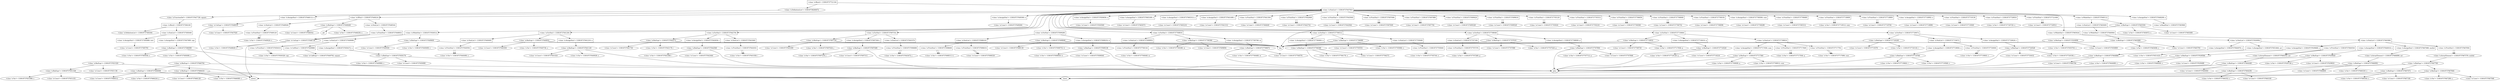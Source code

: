 digraph G {
133818737585504 [label="<class 'ir.DefinitionList'> 133818737585504" ];
133818737585792 [label="<class 'ir.Const'> 133818737585792" ];
133818737585888 [shape=box,label="<class 'ir.AssignStat'> 133818737585888: test" ];
133818737585888 -> 133818737585792;
133818737585936 [label="<class 'ir.Var'> 133818737585936: x" ];
133818737585696 [label="<class 'ir.Var'> 133818737585696: x" ];
133818737586080 [label="<class 'ir.BinExpr'> 133818737586080" ];
133818737586080 -> 133818743633520 [pos=0];
133818743633520 [label=times];
133818737586080 -> 133818737585936 [pos=1];
133818737586080 -> 133818737585696 [pos=2];
133818737647680 [shape=box,label="<class 'ir.AssignStat'> 133818737647680: squ" ];
133818737647680 -> 133818737586080;
133818737585648 [shape=box,label="<class 'ir.StatList'> 133818737585648" ];
133818737585648 -> 133818737585888 [pos=0];
133818737585648 -> 133818737647680 [pos=1];
133818737584160 [shape=box,label="<class 'ir.Block'> 133818737584160" ];
133818737584160 -> 133818737585504;
133818737584160 -> 133818737585648;
133818737647728 [label="<class 'ir.FunctionDef'> 133818737647728: square" ];
133818737647728 -> 133818737584160;
133818738260672 [label="<class 'ir.DefinitionList'> 133818738260672" ];
133818738260672 -> 133818737647728 [pos=0];
133818737647920 [label="<class 'ir.Const'> 133818737647920" ];
133818737648016 [label="<class 'ir.UnExpr'> 133818737648016" ];
133818737648016 -> 133818738250224 [pos=0];
133818738250224 [label=minus];
133818737648016 -> 133818737647920 [pos=1];
133818737648112 [shape=box,label="<class 'ir.AssignStat'> 133818737648112: x" ];
133818737648112 -> 133818737648016;
133818737583968 [shape=box,label="<class 'ir.ReadStat'> 133818737583968" ];
133818737648208 [shape=box,label="<class 'ir.AssignStat'> 133818737648208: x" ];
133818737648208 -> 133818737583968;
133818737648256 [label="<class 'ir.Var'> 133818737648256: x" ];
133818737648352 [label="<class 'ir.Const'> 133818737648352" ];
133818737648448 [label="<class 'ir.BinExpr'> 133818737648448" ];
133818737648448 -> 133818738250544 [pos=0];
133818738250544 [label=gtr];
133818737648448 -> 133818737648256 [pos=1];
133818737648448 -> 133818737648352 [pos=2];
133818737649024 [label="<class 'ir.Var'> 133818737649024: x" ];
133818737649120 [shape=box,label="<class 'ir.PrintStat'> 133818737649120" ];
133818737649120 -> 133818737649024 [pos=0];
133818737649120 -> 133818737649024;
133818737648928 [shape=box,label="<class 'ir.StatList'> 133818737648928" ];
133818737648928 -> 133818737649120 [pos=0];
133818737648640 [label="<class 'ir.Var'> 133818737648640: x" ];
133818737648736 [label="<class 'ir.UnExpr'> 133818737648736" ];
133818737648736 -> 133818738250224 [pos=0];
133818738250224 [label=minus];
133818737648736 -> 133818737648640 [pos=1];
133818737648832 [shape=box,label="<class 'ir.PrintStat'> 133818737648832" ];
133818737648832 -> 133818737648736 [pos=0];
133818737648832 -> 133818737648736;
133818737648544 [shape=box,label="<class 'ir.StatList'> 133818737648544" ];
133818737648544 -> 133818737648832 [pos=0];
133818737649216 [shape=box,label="<class 'ir.IfStat'> 133818737649216" ];
133818737649216 -> 133818737648448;
133818737649216 -> 133818737648928;
133818737649216 -> 133818737648544;
133818737649264 [label="<class 'ir.Const'> 133818737649264" ];
133818737649360 [shape=box,label="<class 'ir.AssignStat'> 133818737649360: x" ];
133818737649360 -> 133818737649264;
133818737649408 [label="<class 'ir.Var'> 133818737649408: x" ];
133818737649504 [label="<class 'ir.Const'> 133818737649504" ];
133818737649600 [label="<class 'ir.BinExpr'> 133818737649600" ];
133818737649600 -> 133818738250480 [pos=0];
133818738250480 [label=leq];
133818737649600 -> 133818737649408 [pos=1];
133818737649600 -> 133818737649504 [pos=2];
133818737649792 [label="<class 'ir.CallExpr'> 133818737649792: square" ];
133818737649888 [shape=box,label="<class 'ir.CallStat'> 133818737649888" ];
133818737649888 -> 133818737649792;
133818737649984 [label="<class 'ir.Var'> 133818737649984: x" ];
133818737650080 [label="<class 'ir.Const'> 133818737650080" ];
133818737650176 [label="<class 'ir.BinExpr'> 133818737650176" ];
133818737650176 -> 133818738250160 [pos=0];
133818738250160 [label=plus];
133818737650176 -> 133818737649984 [pos=1];
133818737650176 -> 133818737650080 [pos=2];
133818737650272 [shape=box,label="<class 'ir.AssignStat'> 133818737650272: x" ];
133818737650272 -> 133818737650176;
133818737650320 [label="<class 'ir.Var'> 133818737650320: squ" ];
133818737650416 [shape=box,label="<class 'ir.PrintStat'> 133818737650416" ];
133818737650416 -> 133818737650320 [pos=0];
133818737650416 -> 133818737650320;
133818737649696 [shape=box,label="<class 'ir.StatList'> 133818737649696" ];
133818737649696 -> 133818737649888 [pos=0];
133818737649696 -> 133818737650272 [pos=1];
133818737649696 -> 133818737650416 [pos=2];
133818737650512 [shape=box,label="<class 'ir.WhileStat'> 133818737650512" ];
133818737650512 -> 133818737649600;
133818737650512 -> 133818737649696;
133818737650560 [label="<class 'ir.Const'> 133818737650560" ];
133818737650656 [shape=box,label="<class 'ir.AssignStat'> 133818737650656: x" ];
133818737650656 -> 133818737650560;
133818737650704 [label="<class 'ir.Var'> 133818737650704: x" ];
133818737650800 [label="<class 'ir.Const'> 133818737650800" ];
133818737650896 [label="<class 'ir.BinExpr'> 133818737650896" ];
133818737650896 -> 133818738250480 [pos=0];
133818738250480 [label=leq];
133818737650896 -> 133818737650704 [pos=1];
133818737650896 -> 133818737650800 [pos=2];
133818737651424 [label="<class 'ir.Var'> 133818737651424: x" ];
133818737651088 [label="<class 'ir.Var'> 133818737651088: x" ];
133818737651232 [label="<class 'ir.Const'> 133818737651232" ];
133818737651328 [label="<class 'ir.BinExpr'> 133818737651328" ];
133818737651328 -> 133818738250224 [pos=0];
133818738250224 [label=minus];
133818737651328 -> 133818737651088 [pos=1];
133818737651328 -> 133818737651232 [pos=2];
133818737651136 [label="<class 'ir.Const'> 133818737651136" ];
133818737651520 [label="<class 'ir.BinExpr'> 133818737651520" ];
133818737651520 -> 133818743633520 [pos=0];
133818743633520 [label=times];
133818737651520 -> 133818737651328 [pos=1];
133818737651520 -> 133818737651136 [pos=2];
133818737651664 [shape=box,label="<class 'ir.AssignStat'> 133818737651664: arr" ];
133818737651664 -> 133818737651424;
133818737584352 [label="<class 'ir.Var'> 133818737584352: x" ];
133818737664160 [label="<class 'ir.Const'> 133818737664160" ];
133818737664256 [label="<class 'ir.BinExpr'> 133818737664256" ];
133818737664256 -> 133818738250224 [pos=0];
133818738250224 [label=minus];
133818737664256 -> 133818737584352 [pos=1];
133818737664256 -> 133818737664160 [pos=2];
133818737664064 [label="<class 'ir.Const'> 133818737664064" ];
133818737664448 [label="<class 'ir.BinExpr'> 133818737664448" ];
133818737664448 -> 133818743633520 [pos=0];
133818743633520 [label=times];
133818737664448 -> 133818737664256 [pos=1];
133818737664448 -> 133818737664064 [pos=2];
133818737664352 [label="<class 'ir.ArrayElement'> 133818737664352: arr" ];
133818737664352 -> 133818737664448 [pos=0];
133818737664544 [shape=box,label="<class 'ir.PrintStat'> 133818737664544" ];
133818737664544 -> 133818737664352 [pos=0];
133818737664544 -> 133818737664352;
133818737664688 [label="<class 'ir.Var'> 133818737664688: x" ];
133818737664784 [label="<class 'ir.Const'> 133818737664784" ];
133818737664880 [label="<class 'ir.BinExpr'> 133818737664880" ];
133818737664880 -> 133818738250160 [pos=0];
133818738250160 [label=plus];
133818737664880 -> 133818737664688 [pos=1];
133818737664880 -> 133818737664784 [pos=2];
133818737664976 [shape=box,label="<class 'ir.AssignStat'> 133818737664976: x" ];
133818737664976 -> 133818737664880;
133818737650992 [shape=box,label="<class 'ir.StatList'> 133818737650992" ];
133818737650992 -> 133818737651664 [pos=0];
133818737650992 -> 133818737664544 [pos=1];
133818737650992 -> 133818737664976 [pos=2];
133818737665024 [shape=box,label="<class 'ir.WhileStat'> 133818737665024" ];
133818737665024 -> 133818737650896;
133818737665024 -> 133818737650992;
133818737665072 [label="<class 'ir.Const'> 133818737665072" ];
133818737665168 [shape=box,label="<class 'ir.AssignStat'> 133818737665168: x" ];
133818737665168 -> 133818737665072;
133818737665216 [label="<class 'ir.Const'> 133818737665216" ];
133818737665312 [shape=box,label="<class 'ir.AssignStat'> 133818737665312: y" ];
133818737665312 -> 133818737665216;
133818737583872 [label="<class 'ir.Var'> 133818737583872: x" ];
133818737665408 [label="<class 'ir.Const'> 133818737665408" ];
133818737665504 [label="<class 'ir.BinExpr'> 133818737665504" ];
133818737665504 -> 133818738250480 [pos=0];
133818738250480 [label=leq];
133818737665504 -> 133818737583872 [pos=1];
133818737665504 -> 133818737665408 [pos=2];
133818737665696 [label="<class 'ir.Var'> 133818737665696: y" ];
133818737665792 [label="<class 'ir.Const'> 133818737665792" ];
133818737665888 [label="<class 'ir.BinExpr'> 133818737665888" ];
133818737665888 -> 133818738250480 [pos=0];
133818738250480 [label=leq];
133818737665888 -> 133818737665696 [pos=1];
133818737665888 -> 133818737665792 [pos=2];
133818737666320 [label="<class 'ir.Var'> 133818737666320: x" ];
133818737666800 [label="<class 'ir.Const'> 133818737666800" ];
133818737666992 [label="<class 'ir.BinExpr'> 133818737666992" ];
133818737666992 -> 133818743633520 [pos=0];
133818743633520 [label=times];
133818737666992 -> 133818737666320 [pos=1];
133818737666992 -> 133818737666800 [pos=2];
133818737666896 [label="<class 'ir.ArrayElement'> 133818737666896: arr" ];
133818737666896 -> 133818737666992 [pos=0];
133818737666080 [label="<class 'ir.Var'> 133818737666080: x" ];
133818737666128 [label="<class 'ir.Const'> 133818737666128" ];
133818737666416 [label="<class 'ir.BinExpr'> 133818737666416" ];
133818737666416 -> 133818743633520 [pos=0];
133818743633520 [label=times];
133818737666416 -> 133818737666080 [pos=1];
133818737666416 -> 133818737666128 [pos=2];
133818737666224 [label="<class 'ir.Var'> 133818737666224: y" ];
133818737666512 [label="<class 'ir.Const'> 133818737666512" ];
133818737666608 [label="<class 'ir.BinExpr'> 133818737666608" ];
133818737666608 -> 133818743633520 [pos=0];
133818743633520 [label=times];
133818737666608 -> 133818737666224 [pos=1];
133818737666608 -> 133818737666512 [pos=2];
133818737666704 [label="<class 'ir.BinExpr'> 133818737666704" ];
133818737666704 -> 133818738250160 [pos=0];
133818738250160 [label=plus];
133818737666704 -> 133818737666416 [pos=1];
133818737666704 -> 133818737666608 [pos=2];
133818737667088 [shape=box,label="<class 'ir.AssignStat'> 133818737667088: multid" ];
133818737667088 -> 133818737666896;
133818737584544 [label="<class 'ir.Var'> 133818737584544: x" ];
133818737667184 [label="<class 'ir.Const'> 133818737667184" ];
133818737667472 [label="<class 'ir.BinExpr'> 133818737667472" ];
133818737667472 -> 133818743633520 [pos=0];
133818743633520 [label=times];
133818737667472 -> 133818737584544 [pos=1];
133818737667472 -> 133818737667184 [pos=2];
133818737667280 [label="<class 'ir.Var'> 133818737667280: y" ];
133818737667568 [label="<class 'ir.Const'> 133818737667568" ];
133818737667664 [label="<class 'ir.BinExpr'> 133818737667664" ];
133818737667664 -> 133818743633520 [pos=0];
133818743633520 [label=times];
133818737667664 -> 133818737667280 [pos=1];
133818737667664 -> 133818737667568 [pos=2];
133818737667760 [label="<class 'ir.BinExpr'> 133818737667760" ];
133818737667760 -> 133818738250160 [pos=0];
133818738250160 [label=plus];
133818737667760 -> 133818737667472 [pos=1];
133818737667760 -> 133818737667664 [pos=2];
133818737667376 [label="<class 'ir.ArrayElement'> 133818737667376: multid" ];
133818737667376 -> 133818737667760 [pos=0];
133818737667856 [shape=box,label="<class 'ir.PrintStat'> 133818737667856" ];
133818737667856 -> 133818737667376 [pos=0];
133818737667856 -> 133818737667376;
133818737668000 [label="<class 'ir.Var'> 133818737668000: x" ];
133818737639488 [label="<class 'ir.Const'> 133818737639488" ];
133818737639584 [label="<class 'ir.BinExpr'> 133818737639584" ];
133818737639584 -> 133818738250160 [pos=0];
133818738250160 [label=plus];
133818737639584 -> 133818737668000 [pos=1];
133818737639584 -> 133818737639488 [pos=2];
133818737639680 [shape=box,label="<class 'ir.AssignStat'> 133818737639680: x" ];
133818737639680 -> 133818737639584;
133818737639728 [label="<class 'ir.Var'> 133818737639728: y" ];
133818737639824 [label="<class 'ir.Const'> 133818737639824" ];
133818737639920 [label="<class 'ir.BinExpr'> 133818737639920" ];
133818737639920 -> 133818738250160 [pos=0];
133818738250160 [label=plus];
133818737639920 -> 133818737639728 [pos=1];
133818737639920 -> 133818737639824 [pos=2];
133818737640016 [shape=box,label="<class 'ir.AssignStat'> 133818737640016: y" ];
133818737640016 -> 133818737639920;
133818737665984 [shape=box,label="<class 'ir.StatList'> 133818737665984" ];
133818737665984 -> 133818737667088 [pos=0];
133818737665984 -> 133818737667856 [pos=1];
133818737665984 -> 133818737639680 [pos=2];
133818737665984 -> 133818737640016 [pos=3];
133818737640064 [shape=box,label="<class 'ir.WhileStat'> 133818737640064" ];
133818737640064 -> 133818737665888;
133818737640064 -> 133818737665984;
133818737665600 [shape=box,label="<class 'ir.StatList'> 133818737665600" ];
133818737665600 -> 133818737640064 [pos=0];
133818737640112 [shape=box,label="<class 'ir.WhileStat'> 133818737640112" ];
133818737640112 -> 133818737665504;
133818737640112 -> 133818737665600;
133818737640928 [label="<class 'ir.Var'> 133818737640928: a" ];
133818737641024 [label="<class 'ir.Const'> 133818737641024" ];
133818737641120 [label="<class 'ir.BinExpr'> 133818737641120" ];
133818737641120 -> 133818738250160 [pos=0];
133818738250160 [label=plus];
133818737641120 -> 133818737640928 [pos=1];
133818737641120 -> 133818737641024 [pos=2];
133818737641216 [shape=box,label="<class 'ir.AssignStat'> 133818737641216: a" ];
133818737641216 -> 133818737641120;
133818737640736 [label="<class 'ir.Var'> 133818737640736: a" ];
133818737640304 [label="<class 'ir.Const'> 133818737640304" ];
133818737640832 [label="<class 'ir.BinExpr'> 133818737640832" ];
133818737640832 -> 133818738250480 [pos=0];
133818738250480 [label=leq];
133818737640832 -> 133818737640736 [pos=1];
133818737640832 -> 133818737640304 [pos=2];
133818737640496 [label="<class 'ir.Var'> 133818737640496: a" ];
133818737640592 [shape=box,label="<class 'ir.PrintStat'> 133818737640592" ];
133818737640592 -> 133818737640496 [pos=0];
133818737640592 -> 133818737640496;
133818737640400 [shape=box,label="<class 'ir.StatList'> 133818737640400" ];
133818737640400 -> 133818737640592 [pos=0];
133818737641264 [shape=box,label="<class 'ir.ForStat'> 133818737641264" ];
133818737641264 -> 133818737641216;
133818737641264 -> 133818737640832;
133818737641264 -> 133818737640400;
133818737641312 [label="<class 'ir.Const'> 133818737641312" ];
133818737641408 [shape=box,label="<class 'ir.AssignStat'> 133818737641408: i" ];
133818737641408 -> 133818737641312;
133818737584640 [label="<class 'ir.Const'> 133818737584640" ];
133818737641504 [shape=box,label="<class 'ir.PrintStat'> 133818737641504" ];
133818737641504 -> 133818737584640 [pos=0];
133818737641504 -> 133818737584640;
133818737642368 [label="<class 'ir.Var'> 133818737642368: i" ];
133818737642464 [label="<class 'ir.Const'> 133818737642464" ];
133818737642560 [label="<class 'ir.BinExpr'> 133818737642560" ];
133818737642560 -> 133818738250160 [pos=0];
133818738250160 [label=plus];
133818737642560 -> 133818737642368 [pos=1];
133818737642560 -> 133818737642464 [pos=2];
133818737642656 [shape=box,label="<class 'ir.AssignStat'> 133818737642656: i" ];
133818737642656 -> 133818737642560;
133818737642176 [label="<class 'ir.Var'> 133818737642176: i" ];
133818737641744 [label="<class 'ir.Const'> 133818737641744" ];
133818737642272 [label="<class 'ir.BinExpr'> 133818737642272" ];
133818737642272 -> 133818738250480 [pos=0];
133818738250480 [label=leq];
133818737642272 -> 133818737642176 [pos=1];
133818737642272 -> 133818737641744 [pos=2];
133818737641936 [label="<class 'ir.Var'> 133818737641936: i" ];
133818737642032 [shape=box,label="<class 'ir.PrintStat'> 133818737642032" ];
133818737642032 -> 133818737641936 [pos=0];
133818737642032 -> 133818737641936;
133818737641840 [shape=box,label="<class 'ir.StatList'> 133818737641840" ];
133818737641840 -> 133818737642032 [pos=0];
133818737642704 [shape=box,label="<class 'ir.ForStat'> 133818737642704" ];
133818737642704 -> 133818737642656;
133818737642704 -> 133818737642272;
133818737642704 -> 133818737641840;
133818737642752 [label="<class 'ir.Const'> 133818737642752" ];
133818737642848 [shape=box,label="<class 'ir.PrintStat'> 133818737642848" ];
133818737642848 -> 133818737642752 [pos=0];
133818737642848 -> 133818737642752;
133818737642944 [label="<class 'ir.Const'> 133818737642944" ];
133818737643040 [shape=box,label="<class 'ir.PrintStat'> 133818737643040" ];
133818737643040 -> 133818737642944 [pos=0];
133818737643040 -> 133818737642944;
133818737697216 [label="<class 'ir.Var'> 133818737697216: j" ];
133818737697312 [label="<class 'ir.Const'> 133818737697312" ];
133818737697408 [label="<class 'ir.BinExpr'> 133818737697408" ];
133818737697408 -> 133818738250160 [pos=0];
133818738250160 [label=plus];
133818737697408 -> 133818737697216 [pos=1];
133818737697408 -> 133818737697312 [pos=2];
133818737697504 [shape=box,label="<class 'ir.AssignStat'> 133818737697504: j" ];
133818737697504 -> 133818737697408;
133818737697024 [label="<class 'ir.Var'> 133818737697024: j" ];
133818737643280 [label="<class 'ir.Const'> 133818737643280" ];
133818737697120 [label="<class 'ir.BinExpr'> 133818737697120" ];
133818737697120 -> 133818738250480 [pos=0];
133818738250480 [label=leq];
133818737697120 -> 133818737697024 [pos=1];
133818737697120 -> 133818737643280 [pos=2];
133818737643472 [label="<class 'ir.Var'> 133818737643472: j" ];
133818737696880 [shape=box,label="<class 'ir.PrintStat'> 133818737696880" ];
133818737696880 -> 133818737643472 [pos=0];
133818737696880 -> 133818737643472;
133818737643376 [shape=box,label="<class 'ir.StatList'> 133818737643376" ];
133818737643376 -> 133818737696880 [pos=0];
133818737697552 [shape=box,label="<class 'ir.ForStat'> 133818737697552" ];
133818737697552 -> 133818737697504;
133818737697552 -> 133818737697120;
133818737697552 -> 133818737643376;
133818737697600 [label="<class 'ir.Const'> 133818737697600" ];
133818737697696 [shape=box,label="<class 'ir.PrintStat'> 133818737697696" ];
133818737697696 -> 133818737697600 [pos=0];
133818737697696 -> 133818737697600;
133818737697792 [label="<class 'ir.Const'> 133818737697792" ];
133818737697888 [shape=box,label="<class 'ir.PrintStat'> 133818737697888" ];
133818737697888 -> 133818737697792 [pos=0];
133818737697888 -> 133818737697792;
133818737698944 [label="<class 'ir.Var'> 133818737698944: k" ];
133818737699040 [label="<class 'ir.Const'> 133818737699040" ];
133818737699136 [label="<class 'ir.BinExpr'> 133818737699136" ];
133818737699136 -> 133818738250160 [pos=0];
133818738250160 [label=plus];
133818737699136 -> 133818737698944 [pos=1];
133818737699136 -> 133818737699040 [pos=2];
133818737699232 [shape=box,label="<class 'ir.AssignStat'> 133818737699232: k" ];
133818737699232 -> 133818737699136;
133818737698752 [label="<class 'ir.Var'> 133818737698752: k" ];
133818737698128 [label="<class 'ir.Const'> 133818737698128" ];
133818737698848 [label="<class 'ir.BinExpr'> 133818737698848" ];
133818737698848 -> 133818738250480 [pos=0];
133818738250480 [label=leq];
133818737698848 -> 133818737698752 [pos=1];
133818737698848 -> 133818737698128 [pos=2];
133818737698320 [label="<class 'ir.Const'> 133818737698320" ];
133818737698416 [shape=box,label="<class 'ir.PrintStat'> 133818737698416" ];
133818737698416 -> 133818737698320 [pos=0];
133818737698416 -> 133818737698320;
133818737698512 [label="<class 'ir.Var'> 133818737698512: k" ];
133818737698608 [shape=box,label="<class 'ir.PrintStat'> 133818737698608" ];
133818737698608 -> 133818737698512 [pos=0];
133818737698608 -> 133818737698512;
133818737698224 [shape=box,label="<class 'ir.StatList'> 133818737698224" ];
133818737698224 -> 133818737698416 [pos=0];
133818737698224 -> 133818737698608 [pos=1];
133818737699280 [shape=box,label="<class 'ir.ForStat'> 133818737699280" ];
133818737699280 -> 133818737699232;
133818737699280 -> 133818737698848;
133818737699280 -> 133818737698224;
133818737699328 [label="<class 'ir.Const'> 133818737699328" ];
133818737699424 [shape=box,label="<class 'ir.PrintStat'> 133818737699424" ];
133818737699424 -> 133818737699328 [pos=0];
133818737699424 -> 133818737699328;
133818737699520 [label="<class 'ir.Const'> 133818737699520" ];
133818737699616 [shape=box,label="<class 'ir.PrintStat'> 133818737699616" ];
133818737699616 -> 133818737699520 [pos=0];
133818737699616 -> 133818737699520;
133818737700480 [label="<class 'ir.Var'> 133818737700480: m" ];
133818737700576 [label="<class 'ir.Const'> 133818737700576" ];
133818737700672 [label="<class 'ir.BinExpr'> 133818737700672" ];
133818737700672 -> 133818738250160 [pos=0];
133818738250160 [label=plus];
133818737700672 -> 133818737700480 [pos=1];
133818737700672 -> 133818737700576 [pos=2];
133818737700768 [shape=box,label="<class 'ir.AssignStat'> 133818737700768: m" ];
133818737700768 -> 133818737700672;
133818737700288 [label="<class 'ir.Var'> 133818737700288: m" ];
133818737699856 [label="<class 'ir.Const'> 133818737699856" ];
133818737700384 [label="<class 'ir.BinExpr'> 133818737700384" ];
133818737700384 -> 133818738250480 [pos=0];
133818738250480 [label=leq];
133818737700384 -> 133818737700288 [pos=1];
133818737700384 -> 133818737699856 [pos=2];
133818737700048 [label="<class 'ir.Var'> 133818737700048: m" ];
133818737700144 [shape=box,label="<class 'ir.PrintStat'> 133818737700144" ];
133818737700144 -> 133818737700048 [pos=0];
133818737700144 -> 133818737700048;
133818737699952 [shape=box,label="<class 'ir.StatList'> 133818737699952" ];
133818737699952 -> 133818737700144 [pos=0];
133818737700816 [shape=box,label="<class 'ir.ForStat'> 133818737700816" ];
133818737700816 -> 133818737700768;
133818737700816 -> 133818737700384;
133818737700816 -> 133818737699952;
133818737705024 [label="<class 'ir.Const'> 133818737705024" ];
133818737705120 [shape=box,label="<class 'ir.PrintStat'> 133818737705120" ];
133818737705120 -> 133818737705024 [pos=0];
133818737705120 -> 133818737705024;
133818737705216 [label="<class 'ir.Const'> 133818737705216" ];
133818737705312 [shape=box,label="<class 'ir.PrintStat'> 133818737705312" ];
133818737705312 -> 133818737705216 [pos=0];
133818737705312 -> 133818737705216;
133818737706176 [label="<class 'ir.Var'> 133818737706176: n" ];
133818737706272 [label="<class 'ir.Const'> 133818737706272" ];
133818737706368 [label="<class 'ir.BinExpr'> 133818737706368" ];
133818737706368 -> 133818738250160 [pos=0];
133818738250160 [label=plus];
133818737706368 -> 133818737706176 [pos=1];
133818737706368 -> 133818737706272 [pos=2];
133818737706464 [shape=box,label="<class 'ir.AssignStat'> 133818737706464: n" ];
133818737706464 -> 133818737706368;
133818737705984 [label="<class 'ir.Var'> 133818737705984: n" ];
133818737705552 [label="<class 'ir.Const'> 133818737705552" ];
133818737706080 [label="<class 'ir.BinExpr'> 133818737706080" ];
133818737706080 -> 133818738250480 [pos=0];
133818738250480 [label=leq];
133818737706080 -> 133818737705984 [pos=1];
133818737706080 -> 133818737705552 [pos=2];
133818737705744 [label="<class 'ir.Var'> 133818737705744: n" ];
133818737705840 [shape=box,label="<class 'ir.PrintStat'> 133818737705840" ];
133818737705840 -> 133818737705744 [pos=0];
133818737705840 -> 133818737705744;
133818737705648 [shape=box,label="<class 'ir.StatList'> 133818737705648" ];
133818737705648 -> 133818737705840 [pos=0];
133818737706512 [shape=box,label="<class 'ir.ForStat'> 133818737706512" ];
133818737706512 -> 133818737706464;
133818737706512 -> 133818737706080;
133818737706512 -> 133818737705648;
133818737706560 [label="<class 'ir.Const'> 133818737706560" ];
133818737706656 [shape=box,label="<class 'ir.PrintStat'> 133818737706656" ];
133818737706656 -> 133818737706560 [pos=0];
133818737706656 -> 133818737706560;
133818737706752 [label="<class 'ir.Const'> 133818737706752" ];
133818737706848 [shape=box,label="<class 'ir.PrintStat'> 133818737706848" ];
133818737706848 -> 133818737706752 [pos=0];
133818737706848 -> 133818737706752;
133818737707712 [label="<class 'ir.Var'> 133818737707712: p" ];
133818737707808 [label="<class 'ir.Const'> 133818737707808" ];
133818737707904 [label="<class 'ir.BinExpr'> 133818737707904" ];
133818737707904 -> 133818738250160 [pos=0];
133818738250160 [label=plus];
133818737707904 -> 133818737707712 [pos=1];
133818737707904 -> 133818737707808 [pos=2];
133818737708000 [shape=box,label="<class 'ir.AssignStat'> 133818737708000: p" ];
133818737708000 -> 133818737707904;
133818737707520 [label="<class 'ir.Var'> 133818737707520: p" ];
133818737707088 [label="<class 'ir.Const'> 133818737707088" ];
133818737707616 [label="<class 'ir.BinExpr'> 133818737707616" ];
133818737707616 -> 133818738250480 [pos=0];
133818738250480 [label=leq];
133818737707616 -> 133818737707520 [pos=1];
133818737707616 -> 133818737707088 [pos=2];
133818737707280 [label="<class 'ir.Var'> 133818737707280: p" ];
133818737707376 [shape=box,label="<class 'ir.PrintStat'> 133818737707376" ];
133818737707376 -> 133818737707280 [pos=0];
133818737707376 -> 133818737707280;
133818737707184 [shape=box,label="<class 'ir.StatList'> 133818737707184" ];
133818737707184 -> 133818737707376 [pos=0];
133818737708048 [shape=box,label="<class 'ir.ForStat'> 133818737708048" ];
133818737708048 -> 133818737708000;
133818737708048 -> 133818737707616;
133818737708048 -> 133818737707184;
133818737708096 [label="<class 'ir.Const'> 133818737708096" ];
133818737708192 [shape=box,label="<class 'ir.PrintStat'> 133818737708192" ];
133818737708192 -> 133818737708096 [pos=0];
133818737708192 -> 133818737708096;
133818737708288 [label="<class 'ir.Const'> 133818737708288" ];
133818737708384 [shape=box,label="<class 'ir.AssignStat'> 133818737708384: sum" ];
133818737708384 -> 133818737708288;
133818737585312 [label="<class 'ir.Const'> 133818737585312" ];
133818737708480 [shape=box,label="<class 'ir.PrintStat'> 133818737708480" ];
133818737708480 -> 133818737585312 [pos=0];
133818737708480 -> 133818737585312;
133818737718128 [label="<class 'ir.Var'> 133818737718128: q" ];
133818737718224 [label="<class 'ir.Const'> 133818737718224" ];
133818737718320 [label="<class 'ir.BinExpr'> 133818737718320" ];
133818737718320 -> 133818738250160 [pos=0];
133818738250160 [label=plus];
133818737718320 -> 133818737718128 [pos=1];
133818737718320 -> 133818737718224 [pos=2];
133818737718416 [shape=box,label="<class 'ir.AssignStat'> 133818737718416: q" ];
133818737718416 -> 133818737718320;
133818737717936 [label="<class 'ir.Var'> 133818737717936: q" ];
133818737708720 [label="<class 'ir.Const'> 133818737708720" ];
133818737718032 [label="<class 'ir.BinExpr'> 133818737718032" ];
133818737718032 -> 133818738250480 [pos=0];
133818738250480 [label=leq];
133818737718032 -> 133818737717936 [pos=1];
133818737718032 -> 133818737708720 [pos=2];
133818737708912 [label="<class 'ir.Var'> 133818737708912: sum" ];
133818737709008 [label="<class 'ir.Var'> 133818737709008: q" ];
133818737717360 [label="<class 'ir.BinExpr'> 133818737717360" ];
133818737717360 -> 133818738250160 [pos=0];
133818738250160 [label=plus];
133818737717360 -> 133818737708912 [pos=1];
133818737717360 -> 133818737709008 [pos=2];
133818737717456 [shape=box,label="<class 'ir.AssignStat'> 133818737717456: sum" ];
133818737717456 -> 133818737717360;
133818737717504 [label="<class 'ir.Var'> 133818737717504: q" ];
133818737717600 [shape=box,label="<class 'ir.PrintStat'> 133818737717600" ];
133818737717600 -> 133818737717504 [pos=0];
133818737717600 -> 133818737717504;
133818737717696 [label="<class 'ir.Var'> 133818737717696: sum" ];
133818737717792 [shape=box,label="<class 'ir.PrintStat'> 133818737717792" ];
133818737717792 -> 133818737717696 [pos=0];
133818737717792 -> 133818737717696;
133818737708816 [shape=box,label="<class 'ir.StatList'> 133818737708816" ];
133818737708816 -> 133818737717456 [pos=0];
133818737708816 -> 133818737717600 [pos=1];
133818737708816 -> 133818737717792 [pos=2];
133818737718464 [shape=box,label="<class 'ir.ForStat'> 133818737718464" ];
133818737718464 -> 133818737718416;
133818737718464 -> 133818737718032;
133818737718464 -> 133818737708816;
133818737718512 [label="<class 'ir.Var'> 133818737718512: sum" ];
133818737718608 [shape=box,label="<class 'ir.PrintStat'> 133818737718608" ];
133818737718608 -> 133818737718512 [pos=0];
133818737718608 -> 133818737718512;
133818737718704 [label="<class 'ir.Const'> 133818737718704" ];
133818737718800 [shape=box,label="<class 'ir.PrintStat'> 133818737718800" ];
133818737718800 -> 133818737718704 [pos=0];
133818737718800 -> 133818737718704;
133818737718896 [label="<class 'ir.Const'> 133818737718896" ];
133818737718992 [shape=box,label="<class 'ir.AssignStat'> 133818737718992: x" ];
133818737718992 -> 133818737718896;
133818737719040 [label="<class 'ir.Const'> 133818737719040" ];
133818737719136 [shape=box,label="<class 'ir.PrintStat'> 133818737719136" ];
133818737719136 -> 133818737719040 [pos=0];
133818737719136 -> 133818737719040;
133818737720336 [label="<class 'ir.Var'> 133818737720336: r" ];
133818737720432 [label="<class 'ir.Const'> 133818737720432" ];
133818737720528 [label="<class 'ir.BinExpr'> 133818737720528" ];
133818737720528 -> 133818738250160 [pos=0];
133818738250160 [label=plus];
133818737720528 -> 133818737720336 [pos=1];
133818737720528 -> 133818737720432 [pos=2];
133818737720624 [shape=box,label="<class 'ir.AssignStat'> 133818737720624: r" ];
133818737720624 -> 133818737720528;
133818737720144 [label="<class 'ir.Var'> 133818737720144: r" ];
133818737719376 [label="<class 'ir.Const'> 133818737719376" ];
133818737720240 [label="<class 'ir.BinExpr'> 133818737720240" ];
133818737720240 -> 133818738250480 [pos=0];
133818738250480 [label=leq];
133818737720240 -> 133818737720144 [pos=1];
133818737720240 -> 133818737719376 [pos=2];
133818737719568 [label="<class 'ir.Var'> 133818737719568: x" ];
133818737719664 [label="<class 'ir.Var'> 133818737719664: r" ];
133818737719760 [label="<class 'ir.BinExpr'> 133818737719760" ];
133818737719760 -> 133818738250160 [pos=0];
133818738250160 [label=plus];
133818737719760 -> 133818737719568 [pos=1];
133818737719760 -> 133818737719664 [pos=2];
133818737719856 [shape=box,label="<class 'ir.AssignStat'> 133818737719856: x" ];
133818737719856 -> 133818737719760;
133818737719904 [label="<class 'ir.Var'> 133818737719904: x" ];
133818737720000 [shape=box,label="<class 'ir.PrintStat'> 133818737720000" ];
133818737720000 -> 133818737719904 [pos=0];
133818737720000 -> 133818737719904;
133818737719472 [shape=box,label="<class 'ir.StatList'> 133818737719472" ];
133818737719472 -> 133818737719856 [pos=0];
133818737719472 -> 133818737720000 [pos=1];
133818737720672 [shape=box,label="<class 'ir.ForStat'> 133818737720672" ];
133818737720672 -> 133818737720624;
133818737720672 -> 133818737720240;
133818737720672 -> 133818737719472;
133818737720720 [label="<class 'ir.Var'> 133818737720720: x" ];
133818737720816 [shape=box,label="<class 'ir.PrintStat'> 133818737720816" ];
133818737720816 -> 133818737720720 [pos=0];
133818737720816 -> 133818737720720;
133818737720912 [label="<class 'ir.Const'> 133818737720912" ];
133818737721008 [shape=box,label="<class 'ir.PrintStat'> 133818737721008" ];
133818737721008 -> 133818737720912 [pos=0];
133818737721008 -> 133818737720912;
133818737647824 [shape=box,label="<class 'ir.StatList'> 133818737647824" ];
133818737647824 -> 133818737648112 [pos=0];
133818737647824 -> 133818737648208 [pos=1];
133818737647824 -> 133818737649216 [pos=2];
133818737647824 -> 133818737649360 [pos=3];
133818737647824 -> 133818737650512 [pos=4];
133818737647824 -> 133818737650656 [pos=5];
133818737647824 -> 133818737665024 [pos=6];
133818737647824 -> 133818737665168 [pos=7];
133818737647824 -> 133818737665312 [pos=8];
133818737647824 -> 133818737640112 [pos=9];
133818737647824 -> 133818737641264 [pos=10];
133818737647824 -> 133818737641408 [pos=11];
133818737647824 -> 133818737641504 [pos=12];
133818737647824 -> 133818737642704 [pos=13];
133818737647824 -> 133818737642848 [pos=14];
133818737647824 -> 133818737643040 [pos=15];
133818737647824 -> 133818737697552 [pos=16];
133818737647824 -> 133818737697696 [pos=17];
133818737647824 -> 133818737697888 [pos=18];
133818737647824 -> 133818737699280 [pos=19];
133818737647824 -> 133818737699424 [pos=20];
133818737647824 -> 133818737699616 [pos=21];
133818737647824 -> 133818737700816 [pos=22];
133818737647824 -> 133818737705120 [pos=23];
133818737647824 -> 133818737705312 [pos=24];
133818737647824 -> 133818737706512 [pos=25];
133818737647824 -> 133818737706656 [pos=26];
133818737647824 -> 133818737706848 [pos=27];
133818737647824 -> 133818737708048 [pos=28];
133818737647824 -> 133818737708192 [pos=29];
133818737647824 -> 133818737708384 [pos=30];
133818737647824 -> 133818737708480 [pos=31];
133818737647824 -> 133818737718464 [pos=32];
133818737647824 -> 133818737718608 [pos=33];
133818737647824 -> 133818737718800 [pos=34];
133818737647824 -> 133818737718992 [pos=35];
133818737647824 -> 133818737719136 [pos=36];
133818737647824 -> 133818737720672 [pos=37];
133818737647824 -> 133818737720816 [pos=38];
133818737647824 -> 133818737721008 [pos=39];
133818737721104 [shape=box,label="<class 'ir.Block'> 133818737721104" ];
133818737721104 -> 133818738260672;
133818737721104 -> 133818737647824;
}
